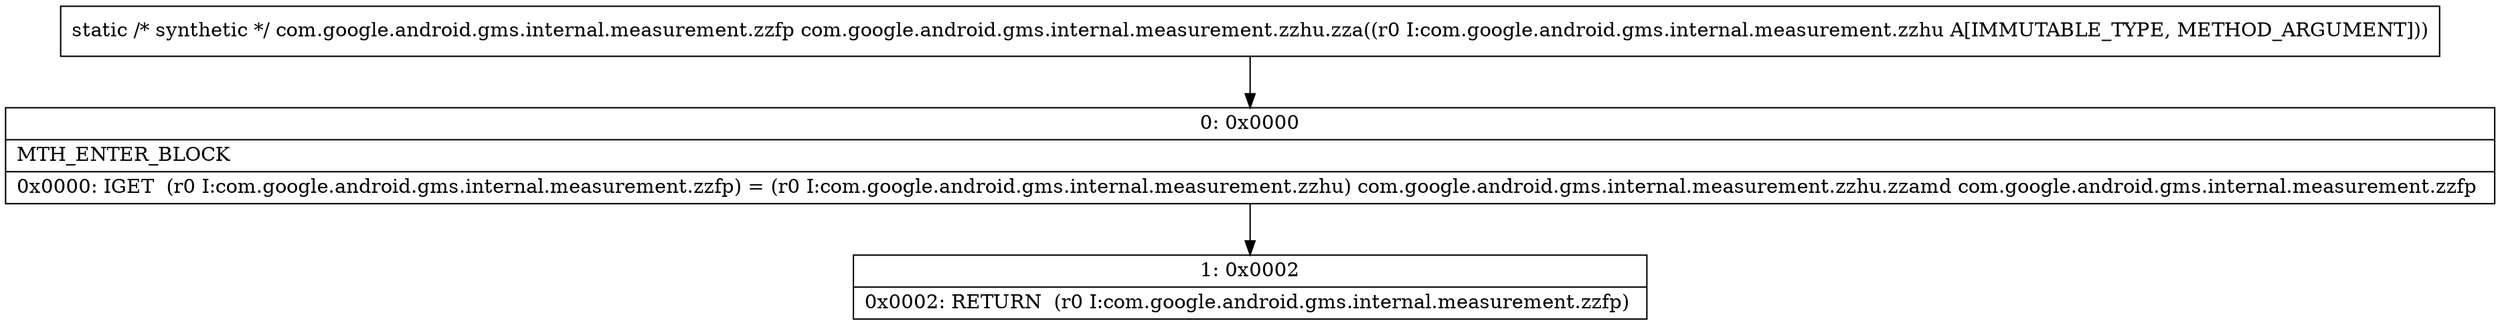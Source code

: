 digraph "CFG forcom.google.android.gms.internal.measurement.zzhu.zza(Lcom\/google\/android\/gms\/internal\/measurement\/zzhu;)Lcom\/google\/android\/gms\/internal\/measurement\/zzfp;" {
Node_0 [shape=record,label="{0\:\ 0x0000|MTH_ENTER_BLOCK\l|0x0000: IGET  (r0 I:com.google.android.gms.internal.measurement.zzfp) = (r0 I:com.google.android.gms.internal.measurement.zzhu) com.google.android.gms.internal.measurement.zzhu.zzamd com.google.android.gms.internal.measurement.zzfp \l}"];
Node_1 [shape=record,label="{1\:\ 0x0002|0x0002: RETURN  (r0 I:com.google.android.gms.internal.measurement.zzfp) \l}"];
MethodNode[shape=record,label="{static \/* synthetic *\/ com.google.android.gms.internal.measurement.zzfp com.google.android.gms.internal.measurement.zzhu.zza((r0 I:com.google.android.gms.internal.measurement.zzhu A[IMMUTABLE_TYPE, METHOD_ARGUMENT])) }"];
MethodNode -> Node_0;
Node_0 -> Node_1;
}

